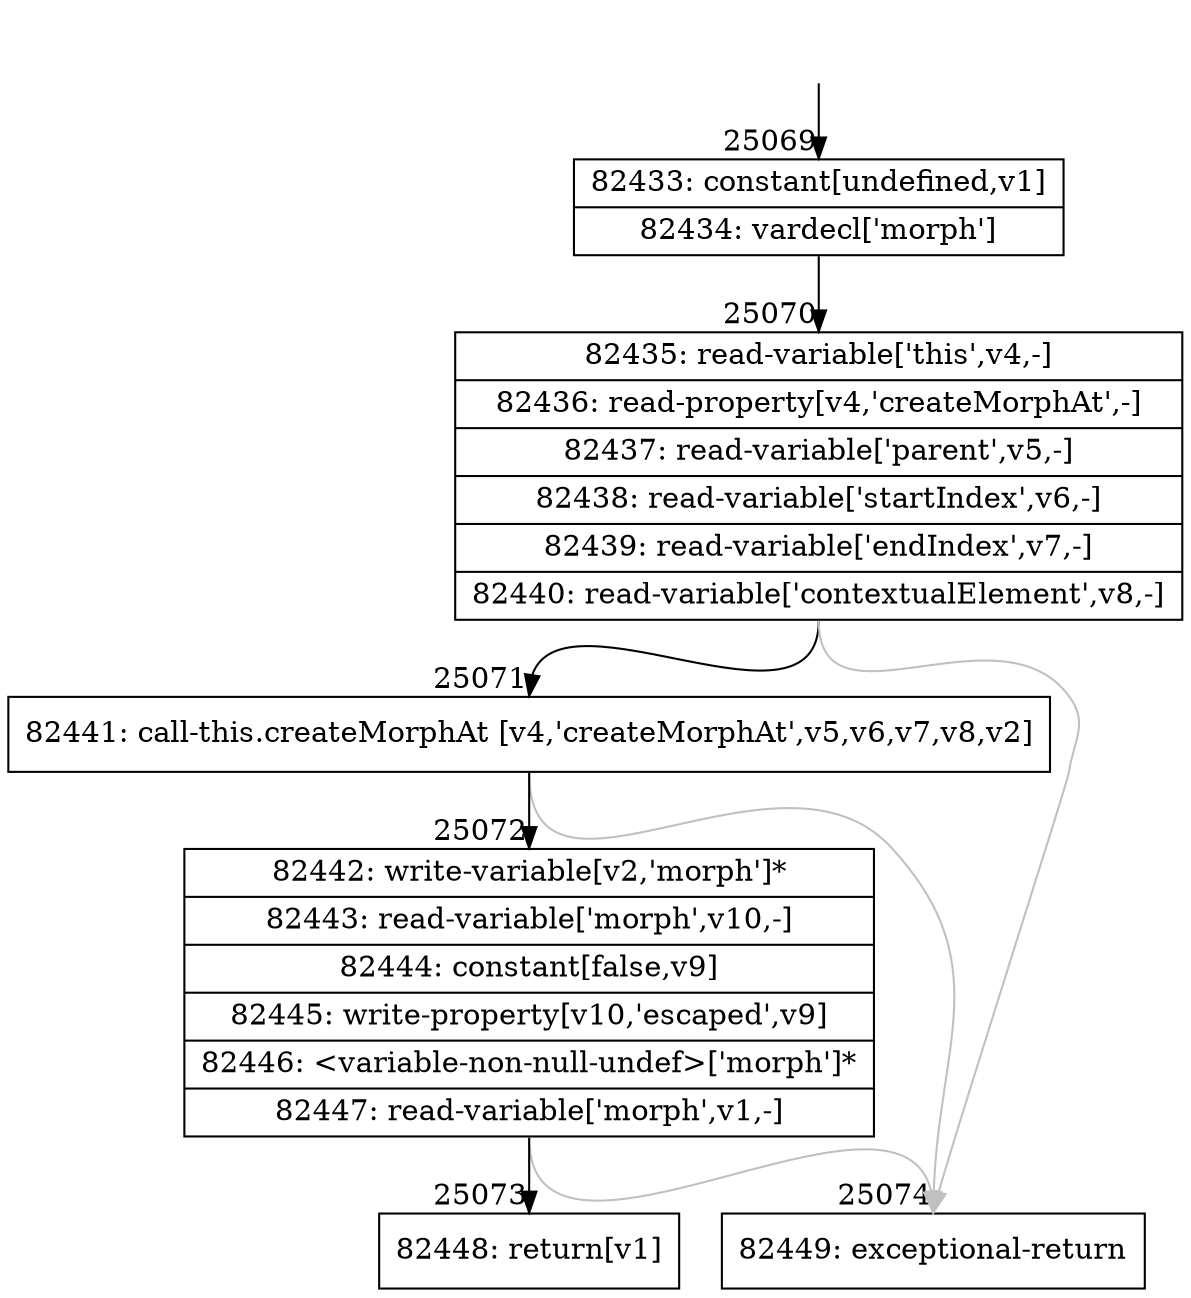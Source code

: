 digraph {
rankdir="TD"
BB_entry2210[shape=none,label=""];
BB_entry2210 -> BB25069 [tailport=s, headport=n, headlabel="    25069"]
BB25069 [shape=record label="{82433: constant[undefined,v1]|82434: vardecl['morph']}" ] 
BB25069 -> BB25070 [tailport=s, headport=n, headlabel="      25070"]
BB25070 [shape=record label="{82435: read-variable['this',v4,-]|82436: read-property[v4,'createMorphAt',-]|82437: read-variable['parent',v5,-]|82438: read-variable['startIndex',v6,-]|82439: read-variable['endIndex',v7,-]|82440: read-variable['contextualElement',v8,-]}" ] 
BB25070 -> BB25071 [tailport=s, headport=n, headlabel="      25071"]
BB25070 -> BB25074 [tailport=s, headport=n, color=gray, headlabel="      25074"]
BB25071 [shape=record label="{82441: call-this.createMorphAt [v4,'createMorphAt',v5,v6,v7,v8,v2]}" ] 
BB25071 -> BB25072 [tailport=s, headport=n, headlabel="      25072"]
BB25071 -> BB25074 [tailport=s, headport=n, color=gray]
BB25072 [shape=record label="{82442: write-variable[v2,'morph']*|82443: read-variable['morph',v10,-]|82444: constant[false,v9]|82445: write-property[v10,'escaped',v9]|82446: \<variable-non-null-undef\>['morph']*|82447: read-variable['morph',v1,-]}" ] 
BB25072 -> BB25073 [tailport=s, headport=n, headlabel="      25073"]
BB25072 -> BB25074 [tailport=s, headport=n, color=gray]
BB25073 [shape=record label="{82448: return[v1]}" ] 
BB25074 [shape=record label="{82449: exceptional-return}" ] 
//#$~ 46684
}
